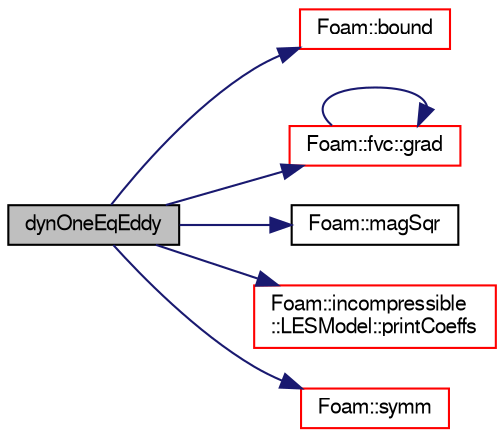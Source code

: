 digraph "dynOneEqEddy"
{
  bgcolor="transparent";
  edge [fontname="FreeSans",fontsize="10",labelfontname="FreeSans",labelfontsize="10"];
  node [fontname="FreeSans",fontsize="10",shape=record];
  rankdir="LR";
  Node0 [label="dynOneEqEddy",height=0.2,width=0.4,color="black", fillcolor="grey75", style="filled", fontcolor="black"];
  Node0 -> Node1 [color="midnightblue",fontsize="10",style="solid",fontname="FreeSans"];
  Node1 [label="Foam::bound",height=0.2,width=0.4,color="red",URL="$a21124.html#a334b2a2d0ce7997d360f7a018174a077",tooltip="Bound the given scalar field if it has gone unbounded. "];
  Node0 -> Node315 [color="midnightblue",fontsize="10",style="solid",fontname="FreeSans"];
  Node315 [label="Foam::fvc::grad",height=0.2,width=0.4,color="red",URL="$a21134.html#a7c00ec90ecc15ed3005255e42c52827a"];
  Node315 -> Node315 [color="midnightblue",fontsize="10",style="solid",fontname="FreeSans"];
  Node0 -> Node317 [color="midnightblue",fontsize="10",style="solid",fontname="FreeSans"];
  Node317 [label="Foam::magSqr",height=0.2,width=0.4,color="black",URL="$a21124.html#ae6fff2c6981e6d9618aa5038e69def6e"];
  Node0 -> Node318 [color="midnightblue",fontsize="10",style="solid",fontname="FreeSans"];
  Node318 [label="Foam::incompressible\l::LESModel::printCoeffs",height=0.2,width=0.4,color="red",URL="$a30874.html#a772219fa2839ff14534c54f38f8d5ce5",tooltip="Print model coefficients. "];
  Node0 -> Node319 [color="midnightblue",fontsize="10",style="solid",fontname="FreeSans"];
  Node319 [label="Foam::symm",height=0.2,width=0.4,color="red",URL="$a21124.html#a112755faabb5ff081d7a25a936a1d3c4"];
}

